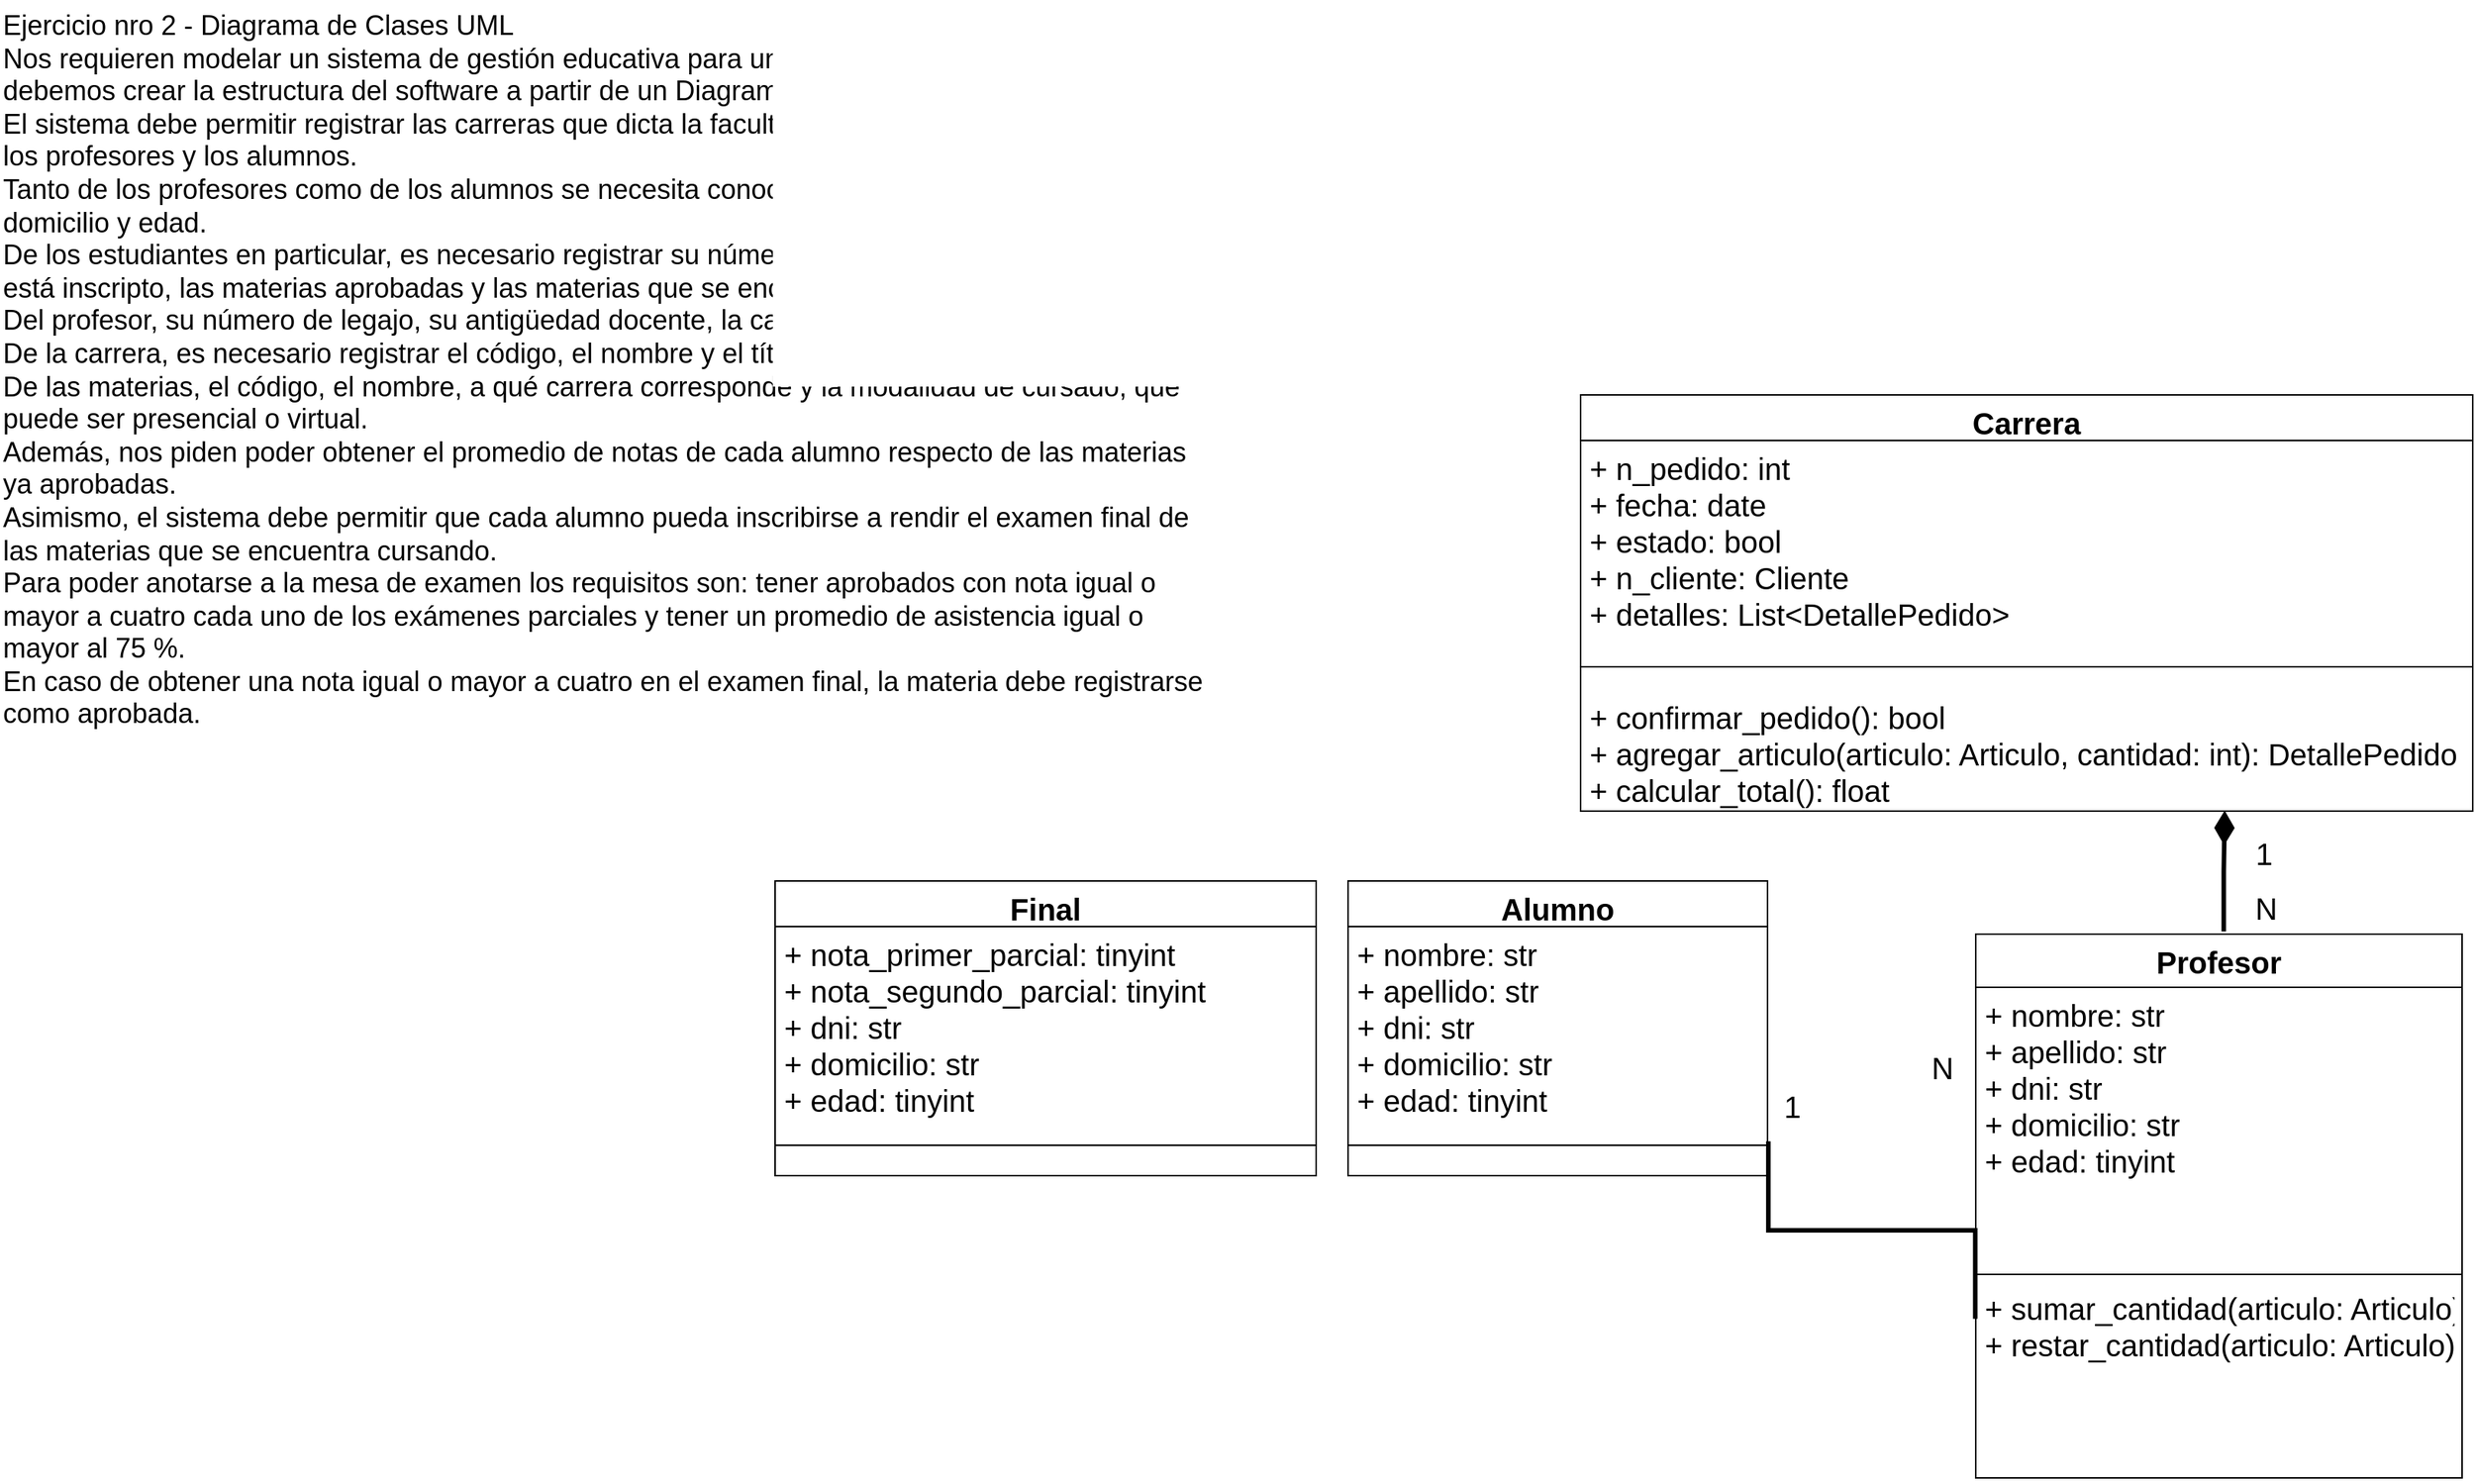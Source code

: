 <mxfile version="27.0.5">
  <diagram id="R2lEEEUBdFMjLlhIrx00" name="Page-1">
    <mxGraphModel dx="2850" dy="765" grid="1" gridSize="10" guides="1" tooltips="1" connect="1" arrows="1" fold="1" page="1" pageScale="1" pageWidth="850" pageHeight="1100" math="0" shadow="0" extFonts="Permanent Marker^https://fonts.googleapis.com/css?family=Permanent+Marker">
      <root>
        <mxCell id="0" />
        <mxCell id="1" parent="0" />
        <mxCell id="A6qmrVI5I13Jj1zC-Mew-1" value="Ejercicio nro 2 - Diagrama de Clases UML&#xa;Nos requieren modelar un sistema de gestión educativa para una facultad. En una primera etapa,&#xa;debemos crear la estructura del software a partir de un Diagrama de Clases UML.&#xa;El sistema debe permitir registrar las carreras que dicta la facultad, las materias de cada carrera,&#xa;los profesores y los alumnos.&#xa;Tanto de los profesores como de los alumnos se necesita conocer su nombre, apellido, dni,&#xa;domicilio y edad.&#xa;De los estudiantes en particular, es necesario registrar su número de matrícula, la carrera a la que&#xa;está inscripto, las materias aprobadas y las materias que se encuentra cursando.&#xa;Del profesor, su número de legajo, su antigüedad docente, la carrera y las materias que dicta.&#xa;De la carrera, es necesario registrar el código, el nombre y el título otorgado.&#xa;De las materias, el código, el nombre, a qué carrera corresponde y la modalidad de cursado, que&#xa;puede ser presencial o virtual.&#xa;Además, nos piden poder obtener el promedio de notas de cada alumno respecto de las materias&#xa;ya aprobadas.&#xa;Asimismo, el sistema debe permitir que cada alumno pueda inscribirse a rendir el examen final de&#xa;las materias que se encuentra cursando.&#xa;Para poder anotarse a la mesa de examen los requisitos son: tener aprobados con nota igual o&#xa;mayor a cuatro cada uno de los exámenes parciales y tener un promedio de asistencia igual o&#xa;mayor al 75 %.&#xa;En caso de obtener una nota igual o mayor a cuatro en el examen final, la materia debe registrarse&#xa;como aprobada." style="text;whiteSpace=wrap;fontSize=18;" vertex="1" parent="1">
          <mxGeometry x="-800" y="10" width="800" height="510" as="geometry" />
        </mxCell>
        <mxCell id="A6qmrVI5I13Jj1zC-Mew-5" value="Carrera" style="swimlane;fontStyle=1;align=center;verticalAlign=top;childLayout=stackLayout;horizontal=1;startSize=30;horizontalStack=0;resizeParent=1;resizeLast=0;collapsible=1;marginBottom=0;rounded=0;shadow=0;strokeWidth=1;fontSize=20;" vertex="1" parent="1">
          <mxGeometry x="240" y="270" width="587" height="274" as="geometry">
            <mxRectangle x="550" y="140" width="160" height="26" as="alternateBounds" />
          </mxGeometry>
        </mxCell>
        <mxCell id="A6qmrVI5I13Jj1zC-Mew-6" value="+ n_pedido: int&#xa;+ fecha: date&#xa;+ estado: bool&#xa;+ n_cliente: Cliente&#xa;+ detalles: List&lt;DetallePedido&gt;&#xa;" style="text;align=left;verticalAlign=top;spacingLeft=4;spacingRight=4;overflow=hidden;rotatable=0;points=[[0,0.5],[1,0.5]];portConstraint=eastwest;fontSize=20;" vertex="1" parent="A6qmrVI5I13Jj1zC-Mew-5">
          <mxGeometry y="30" width="587" height="134" as="geometry" />
        </mxCell>
        <mxCell id="A6qmrVI5I13Jj1zC-Mew-7" value="" style="line;html=1;strokeWidth=1;align=left;verticalAlign=middle;spacingTop=-1;spacingLeft=3;spacingRight=3;rotatable=0;labelPosition=right;points=[];portConstraint=eastwest;fontSize=20;" vertex="1" parent="A6qmrVI5I13Jj1zC-Mew-5">
          <mxGeometry y="164" width="587" height="30" as="geometry" />
        </mxCell>
        <mxCell id="A6qmrVI5I13Jj1zC-Mew-8" value="+ confirmar_pedido(): bool&#xa;+ agregar_articulo(articulo: Articulo, cantidad: int): DetallePedido&#xa;+ calcular_total(): float" style="text;align=left;verticalAlign=top;spacingLeft=4;spacingRight=4;overflow=hidden;rotatable=0;points=[[0,0.5],[1,0.5]];portConstraint=eastwest;fontSize=20;" vertex="1" parent="A6qmrVI5I13Jj1zC-Mew-5">
          <mxGeometry y="194" width="587" height="80" as="geometry" />
        </mxCell>
        <mxCell id="A6qmrVI5I13Jj1zC-Mew-12" value="Profesor" style="swimlane;fontStyle=1;align=center;verticalAlign=top;childLayout=stackLayout;horizontal=1;startSize=35;horizontalStack=0;resizeParent=1;resizeLast=0;collapsible=1;marginBottom=0;rounded=0;shadow=0;strokeWidth=1;fontSize=20;" vertex="1" parent="1">
          <mxGeometry x="500" y="625" width="320" height="358" as="geometry">
            <mxRectangle x="230" y="140" width="160" height="26" as="alternateBounds" />
          </mxGeometry>
        </mxCell>
        <mxCell id="A6qmrVI5I13Jj1zC-Mew-13" value="+ nombre: str&#xa;+ apellido: str&#xa;+ dni: str&#xa;+ domicilio: str&#xa;+ edad: tinyint&#xa;" style="text;align=left;verticalAlign=top;spacingLeft=4;spacingRight=4;overflow=hidden;rotatable=0;points=[[0,0.5],[1,0.5]];portConstraint=eastwest;fontSize=20;" vertex="1" parent="A6qmrVI5I13Jj1zC-Mew-12">
          <mxGeometry y="35" width="320" height="185" as="geometry" />
        </mxCell>
        <mxCell id="A6qmrVI5I13Jj1zC-Mew-14" value="" style="line;html=1;strokeWidth=1;align=left;verticalAlign=middle;spacingTop=-1;spacingLeft=3;spacingRight=3;rotatable=0;labelPosition=right;points=[];portConstraint=eastwest;fontSize=20;" vertex="1" parent="A6qmrVI5I13Jj1zC-Mew-12">
          <mxGeometry y="220" width="320" height="8" as="geometry" />
        </mxCell>
        <mxCell id="A6qmrVI5I13Jj1zC-Mew-15" value="+ sumar_cantidad(articulo: Articulo): bool&#xa;+ restar_cantidad(articulo: Articulo): bool" style="text;align=left;verticalAlign=top;spacingLeft=4;spacingRight=4;overflow=hidden;rotatable=0;points=[[0,0.5],[1,0.5]];portConstraint=eastwest;fontSize=20;" vertex="1" parent="A6qmrVI5I13Jj1zC-Mew-12">
          <mxGeometry y="228" width="320" height="130" as="geometry" />
        </mxCell>
        <mxCell id="A6qmrVI5I13Jj1zC-Mew-16" value="" style="endArrow=diamondThin;shadow=0;strokeWidth=3;rounded=0;curved=0;endFill=1;edgeStyle=elbowEdgeStyle;elbow=vertical;fontSize=20;startSize=8;endSize=14;exitX=0.51;exitY=-0.005;exitDx=0;exitDy=0;entryX=0.722;entryY=0.995;entryDx=0;entryDy=0;entryPerimeter=0;exitPerimeter=0;" edge="1" parent="1" source="A6qmrVI5I13Jj1zC-Mew-12" target="A6qmrVI5I13Jj1zC-Mew-8">
          <mxGeometry x="0.5" y="41" relative="1" as="geometry">
            <mxPoint x="622" y="585" as="sourcePoint" />
            <mxPoint x="666.69" y="604.68" as="targetPoint" />
            <mxPoint x="-40" y="32" as="offset" />
          </mxGeometry>
        </mxCell>
        <mxCell id="A6qmrVI5I13Jj1zC-Mew-17" value="1" style="resizable=0;align=right;verticalAlign=bottom;labelBackgroundColor=none;fontSize=20;" connectable="0" vertex="1" parent="A6qmrVI5I13Jj1zC-Mew-16">
          <mxGeometry x="1" relative="1" as="geometry">
            <mxPoint x="33" y="40" as="offset" />
          </mxGeometry>
        </mxCell>
        <mxCell id="A6qmrVI5I13Jj1zC-Mew-18" value="N" style="resizable=0;align=right;verticalAlign=bottom;labelBackgroundColor=none;fontSize=20;" connectable="0" vertex="1" parent="1">
          <mxGeometry x="700" y="620" as="geometry" />
        </mxCell>
        <mxCell id="A6qmrVI5I13Jj1zC-Mew-19" value="Alumno" style="swimlane;fontStyle=1;align=center;verticalAlign=top;childLayout=stackLayout;horizontal=1;startSize=30;horizontalStack=0;resizeParent=1;resizeLast=0;collapsible=1;marginBottom=0;rounded=0;shadow=0;strokeWidth=1;fontSize=20;" vertex="1" parent="1">
          <mxGeometry x="87" y="590" width="276" height="194" as="geometry">
            <mxRectangle x="230" y="140" width="160" height="26" as="alternateBounds" />
          </mxGeometry>
        </mxCell>
        <mxCell id="A6qmrVI5I13Jj1zC-Mew-20" value="+ nombre: str&#xa;+ apellido: str&#xa;+ dni: str&#xa;+ domicilio: str&#xa;+ edad: tinyint" style="text;align=left;verticalAlign=top;spacingLeft=4;spacingRight=4;overflow=hidden;rotatable=0;points=[[0,0.5],[1,0.5]];portConstraint=eastwest;fontSize=20;" vertex="1" parent="A6qmrVI5I13Jj1zC-Mew-19">
          <mxGeometry y="30" width="276" height="140" as="geometry" />
        </mxCell>
        <mxCell id="A6qmrVI5I13Jj1zC-Mew-21" value="" style="line;html=1;strokeWidth=1;align=left;verticalAlign=middle;spacingTop=-1;spacingLeft=3;spacingRight=3;rotatable=0;labelPosition=right;points=[];portConstraint=eastwest;fontSize=20;" vertex="1" parent="A6qmrVI5I13Jj1zC-Mew-19">
          <mxGeometry y="170" width="276" height="8" as="geometry" />
        </mxCell>
        <mxCell id="A6qmrVI5I13Jj1zC-Mew-22" value="" style="endArrow=none;shadow=0;strokeWidth=3;rounded=0;curved=0;endFill=1;edgeStyle=elbowEdgeStyle;elbow=vertical;fontSize=20;startSize=8;endSize=14;exitX=-0.001;exitY=0.194;exitDx=0;exitDy=0;entryX=1.002;entryY=1.01;entryDx=0;entryDy=0;entryPerimeter=0;exitPerimeter=0;startFill=0;" edge="1" parent="1" source="A6qmrVI5I13Jj1zC-Mew-15" target="A6qmrVI5I13Jj1zC-Mew-20">
          <mxGeometry x="0.5" y="41" relative="1" as="geometry">
            <mxPoint x="430" y="744" as="sourcePoint" />
            <mxPoint x="431" y="645" as="targetPoint" />
            <mxPoint x="-40" y="32" as="offset" />
          </mxGeometry>
        </mxCell>
        <mxCell id="A6qmrVI5I13Jj1zC-Mew-23" value="1" style="resizable=0;align=right;verticalAlign=bottom;labelBackgroundColor=none;fontSize=20;" connectable="0" vertex="1" parent="A6qmrVI5I13Jj1zC-Mew-22">
          <mxGeometry x="1" relative="1" as="geometry">
            <mxPoint x="23" y="-11" as="offset" />
          </mxGeometry>
        </mxCell>
        <mxCell id="A6qmrVI5I13Jj1zC-Mew-24" value="N" style="resizable=0;align=right;verticalAlign=bottom;labelBackgroundColor=none;fontSize=20;" connectable="0" vertex="1" parent="1">
          <mxGeometry x="487" y="725" as="geometry" />
        </mxCell>
        <mxCell id="A6qmrVI5I13Jj1zC-Mew-27" value="Final" style="swimlane;fontStyle=1;align=center;verticalAlign=top;childLayout=stackLayout;horizontal=1;startSize=30;horizontalStack=0;resizeParent=1;resizeLast=0;collapsible=1;marginBottom=0;rounded=0;shadow=0;strokeWidth=1;fontSize=20;" vertex="1" parent="1">
          <mxGeometry x="-290" y="590" width="356" height="194" as="geometry">
            <mxRectangle x="230" y="140" width="160" height="26" as="alternateBounds" />
          </mxGeometry>
        </mxCell>
        <mxCell id="A6qmrVI5I13Jj1zC-Mew-28" value="+ nota_primer_parcial: tinyint&#xa;+ nota_segundo_parcial: tinyint&#xa;+ dni: str&#xa;+ domicilio: str&#xa;+ edad: tinyint" style="text;align=left;verticalAlign=top;spacingLeft=4;spacingRight=4;overflow=hidden;rotatable=0;points=[[0,0.5],[1,0.5]];portConstraint=eastwest;fontSize=20;" vertex="1" parent="A6qmrVI5I13Jj1zC-Mew-27">
          <mxGeometry y="30" width="356" height="140" as="geometry" />
        </mxCell>
        <mxCell id="A6qmrVI5I13Jj1zC-Mew-29" value="" style="line;html=1;strokeWidth=1;align=left;verticalAlign=middle;spacingTop=-1;spacingLeft=3;spacingRight=3;rotatable=0;labelPosition=right;points=[];portConstraint=eastwest;fontSize=20;" vertex="1" parent="A6qmrVI5I13Jj1zC-Mew-27">
          <mxGeometry y="170" width="356" height="8" as="geometry" />
        </mxCell>
      </root>
    </mxGraphModel>
  </diagram>
</mxfile>
